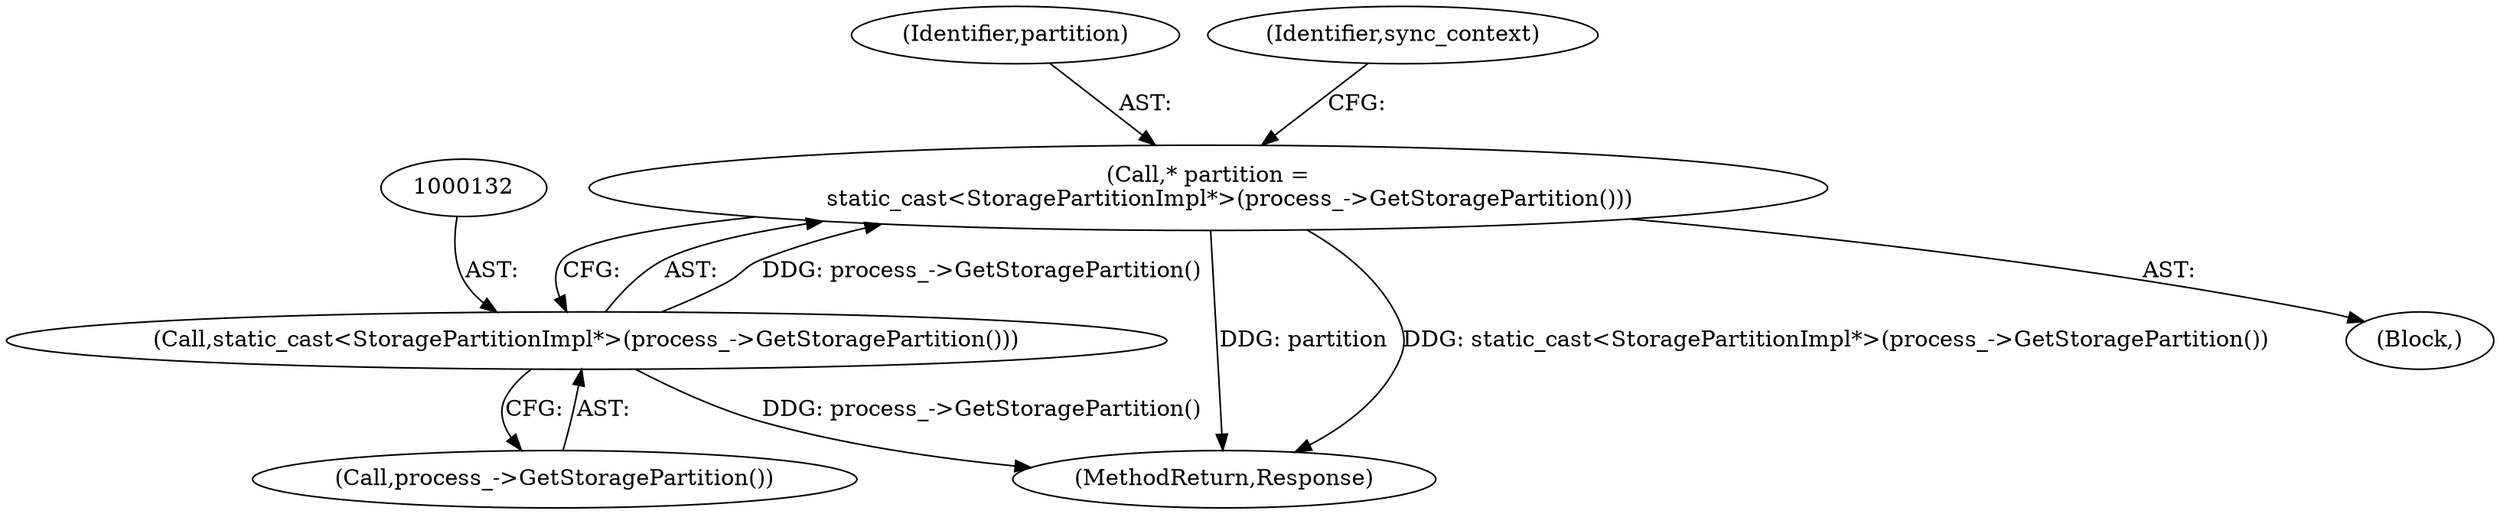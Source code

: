 digraph "1_Chrome_3c8e4852477d5b1e2da877808c998dc57db9460f_26@pointer" {
"1000129" [label="(Call,* partition =\n      static_cast<StoragePartitionImpl*>(process_->GetStoragePartition()))"];
"1000131" [label="(Call,static_cast<StoragePartitionImpl*>(process_->GetStoragePartition()))"];
"1000130" [label="(Identifier,partition)"];
"1000133" [label="(Call,process_->GetStoragePartition())"];
"1000154" [label="(MethodReturn,Response)"];
"1000105" [label="(Block,)"];
"1000131" [label="(Call,static_cast<StoragePartitionImpl*>(process_->GetStoragePartition()))"];
"1000129" [label="(Call,* partition =\n      static_cast<StoragePartitionImpl*>(process_->GetStoragePartition()))"];
"1000136" [label="(Identifier,sync_context)"];
"1000129" -> "1000105"  [label="AST: "];
"1000129" -> "1000131"  [label="CFG: "];
"1000130" -> "1000129"  [label="AST: "];
"1000131" -> "1000129"  [label="AST: "];
"1000136" -> "1000129"  [label="CFG: "];
"1000129" -> "1000154"  [label="DDG: partition"];
"1000129" -> "1000154"  [label="DDG: static_cast<StoragePartitionImpl*>(process_->GetStoragePartition())"];
"1000131" -> "1000129"  [label="DDG: process_->GetStoragePartition()"];
"1000131" -> "1000133"  [label="CFG: "];
"1000132" -> "1000131"  [label="AST: "];
"1000133" -> "1000131"  [label="AST: "];
"1000131" -> "1000154"  [label="DDG: process_->GetStoragePartition()"];
}
